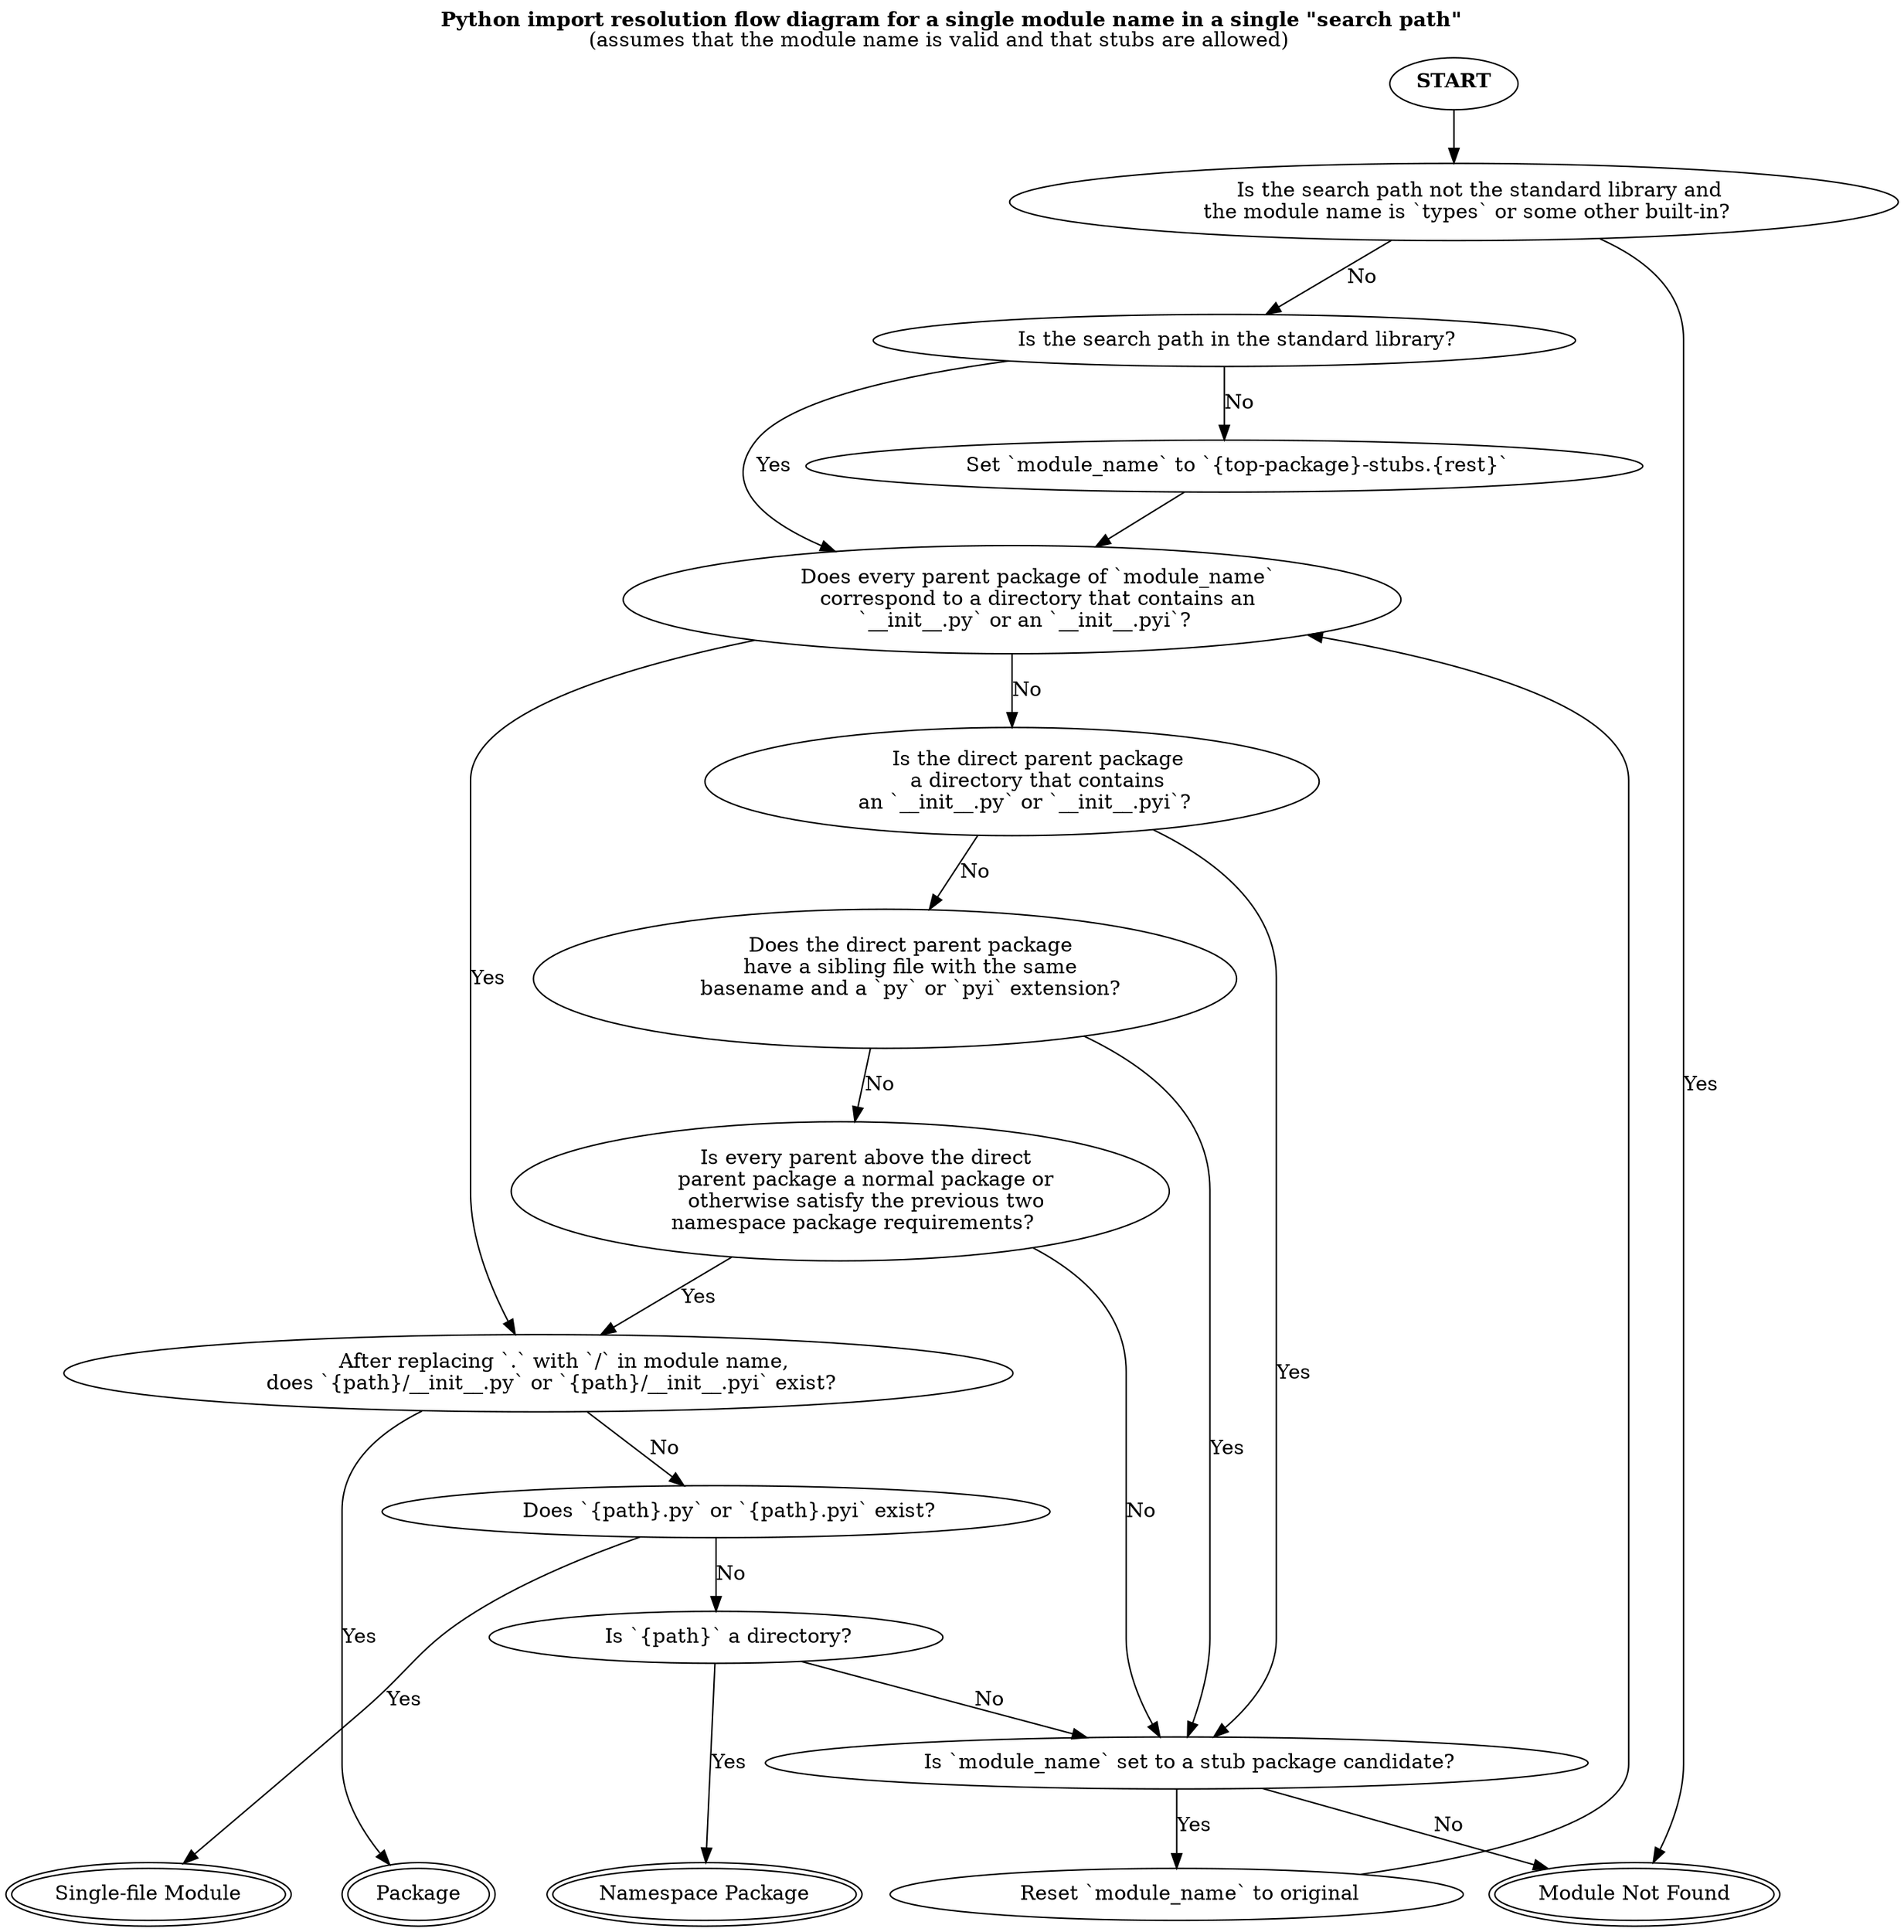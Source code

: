 // This is a Dot representation of a flow diagram meant to describe Python's
// import resolution rules. This particular diagram starts with one particular
// search path and one particular module name. (Typical import resolution
// implementation will try multiple search paths.)
//
// This diagram also assumes that stubs are allowed. The ty implementation
// of import resolution makes this a configurable parameter, but it should
// be straight-forward to adapt this flow diagram to one where no stubs
// are allowed. (i.e., Remove `.pyi` checks and remove the `package-stubs`
// handling.)
//
// This flow diagram exists to act as a sort of specification. At the time
// of writing (2025-07-29), it was written to capture the implementation of
// resolving a *particular* module name. We wanted to add another code path for
// *listing* available module names. Since code reuse is somewhat difficult
// between these two access patterns, I wrote this flow diagram as a way of 1)
// learning how module resolution works and 2) to provide a "source of truth"
// that we can compare implementations to.
//
// To convert this file into an actual image, you'll need the `dot` program
// (which is typically part of a `graphviz` package in a Linux distro):
//
//     dot -Tsvg import-resolution-diagram.dot > import-resolution-diagram.svg
//
// And then view it in a web browser (or some other svg viewer):
//
//     firefox ./import-resolution-diagram.svg
//
// [Dot]: https://graphviz.org/doc/info/lang.html

digraph python_import_resolution {
    labelloc="t";
    label=<
        <b>Python import resolution flow diagram for a single module name in a single "search path"</b>
        <br/>(assumes that the module name is valid and that stubs are allowed)
    >;

    // These are the final affirmative states we can end up in. A
    // module is a regular `foo.py` file module. A package is a
    // directory containing an `__init__.py`. A namespace package is a
    // directory that does *not* contain an `__init__.py`.
    module [label="Single-file Module",peripheries=2];
    package [label="Package",peripheries=2];
    namespace_package [label="Namespace Package",peripheries=2];
    not_found [label="Module Not Found",peripheries=2];

    // The final states are wrapped in a subgraph with invisible edges
    // to convince GraphViz to give a more human digestible rendering.
    // Without this, the nodes are scattered every which way and the
    // flow diagram is pretty hard to follow. This encourages (but does
    // not guarantee) GraphViz to put these nodes "close" together, and
    // this generally gets us something grokable.
    subgraph final {
        rank = same;
        module -> package -> namespace_package -> not_found [style=invis];
    }

    START [label=<<b>START</b>>];
    START -> non_shadowable;

    non_shadowable [label=<
        Is the search path not the standard library and<br/>
        the module name is `types` or some other built-in?
    >];
    non_shadowable -> not_found [label="Yes"];
    non_shadowable -> stub_package_check [label="No"];

    stub_package_check [label=<
        Is the search path in the standard library?
    >];
    stub_package_check -> stub_package_set [label="No"];
    stub_package_check -> determine_parent_kind [label="Yes"];

    stub_package_set [label=<
        Set `module_name` to `{top-package}-stubs.{rest}`
    >];
    stub_package_set -> determine_parent_kind;

    determine_parent_kind [label=<
        Does every parent package of `module_name`<br/>
        correspond to a directory that contains an<br/>
        `__init__.py` or an `__init__.pyi`?
    >];
    determine_parent_kind -> maybe_package [label="Yes"];
    determine_parent_kind -> namespace_parent1 [label="No"];

    namespace_parent1 [label=<
        Is the direct parent package<br/>
        a directory that contains<br/>
        an `__init__.py` or `__init__.pyi`?
    >];
    namespace_parent1 -> bail [label="Yes"];
    namespace_parent1 -> namespace_parent2 [label="No"];

    namespace_parent2 [label=<
        Does the direct parent package<br/>
        have a sibling file with the same<br/>
        basename and a `py` or `pyi` extension?<br/>
    >];
    namespace_parent2 -> bail [label="Yes"];
    namespace_parent2 -> namespace_parent3 [label="No"];

    namespace_parent3 [label=<
        Is every parent above the direct<br/>
        parent package a normal package or<br/>
        otherwise satisfy the previous two<br/>
        namespace package requirements?
    >];
    namespace_parent3 -> bail [label="No"];
    namespace_parent3 -> maybe_package [label="Yes"];

    maybe_package [label=<
        After replacing `.` with `/` in module name,<br/>
        does `{path}/__init__.py` or `{path}/__init__.pyi` exist?
    >];
    maybe_package -> package [label="Yes"];
    maybe_package -> maybe_module [label="No"];

    maybe_module [label=<
        Does `{path}.py` or `{path}.pyi` exist?
    >];
    maybe_module -> module [label="Yes"];
    maybe_module -> maybe_namespace [label="No"];

    maybe_namespace [label=<
        Is `{path}` a directory?
    >];
    maybe_namespace -> namespace_package [label="Yes"];
    maybe_namespace -> bail [label="No"];

    bail [label=<
        Is `module_name` set to a stub package candidate?
    >];
    bail -> not_found [label="No"];
    bail -> retry [label="Yes"];

    retry [label=<
        Reset `module_name` to original
    >];
    retry -> determine_parent_kind;
}
